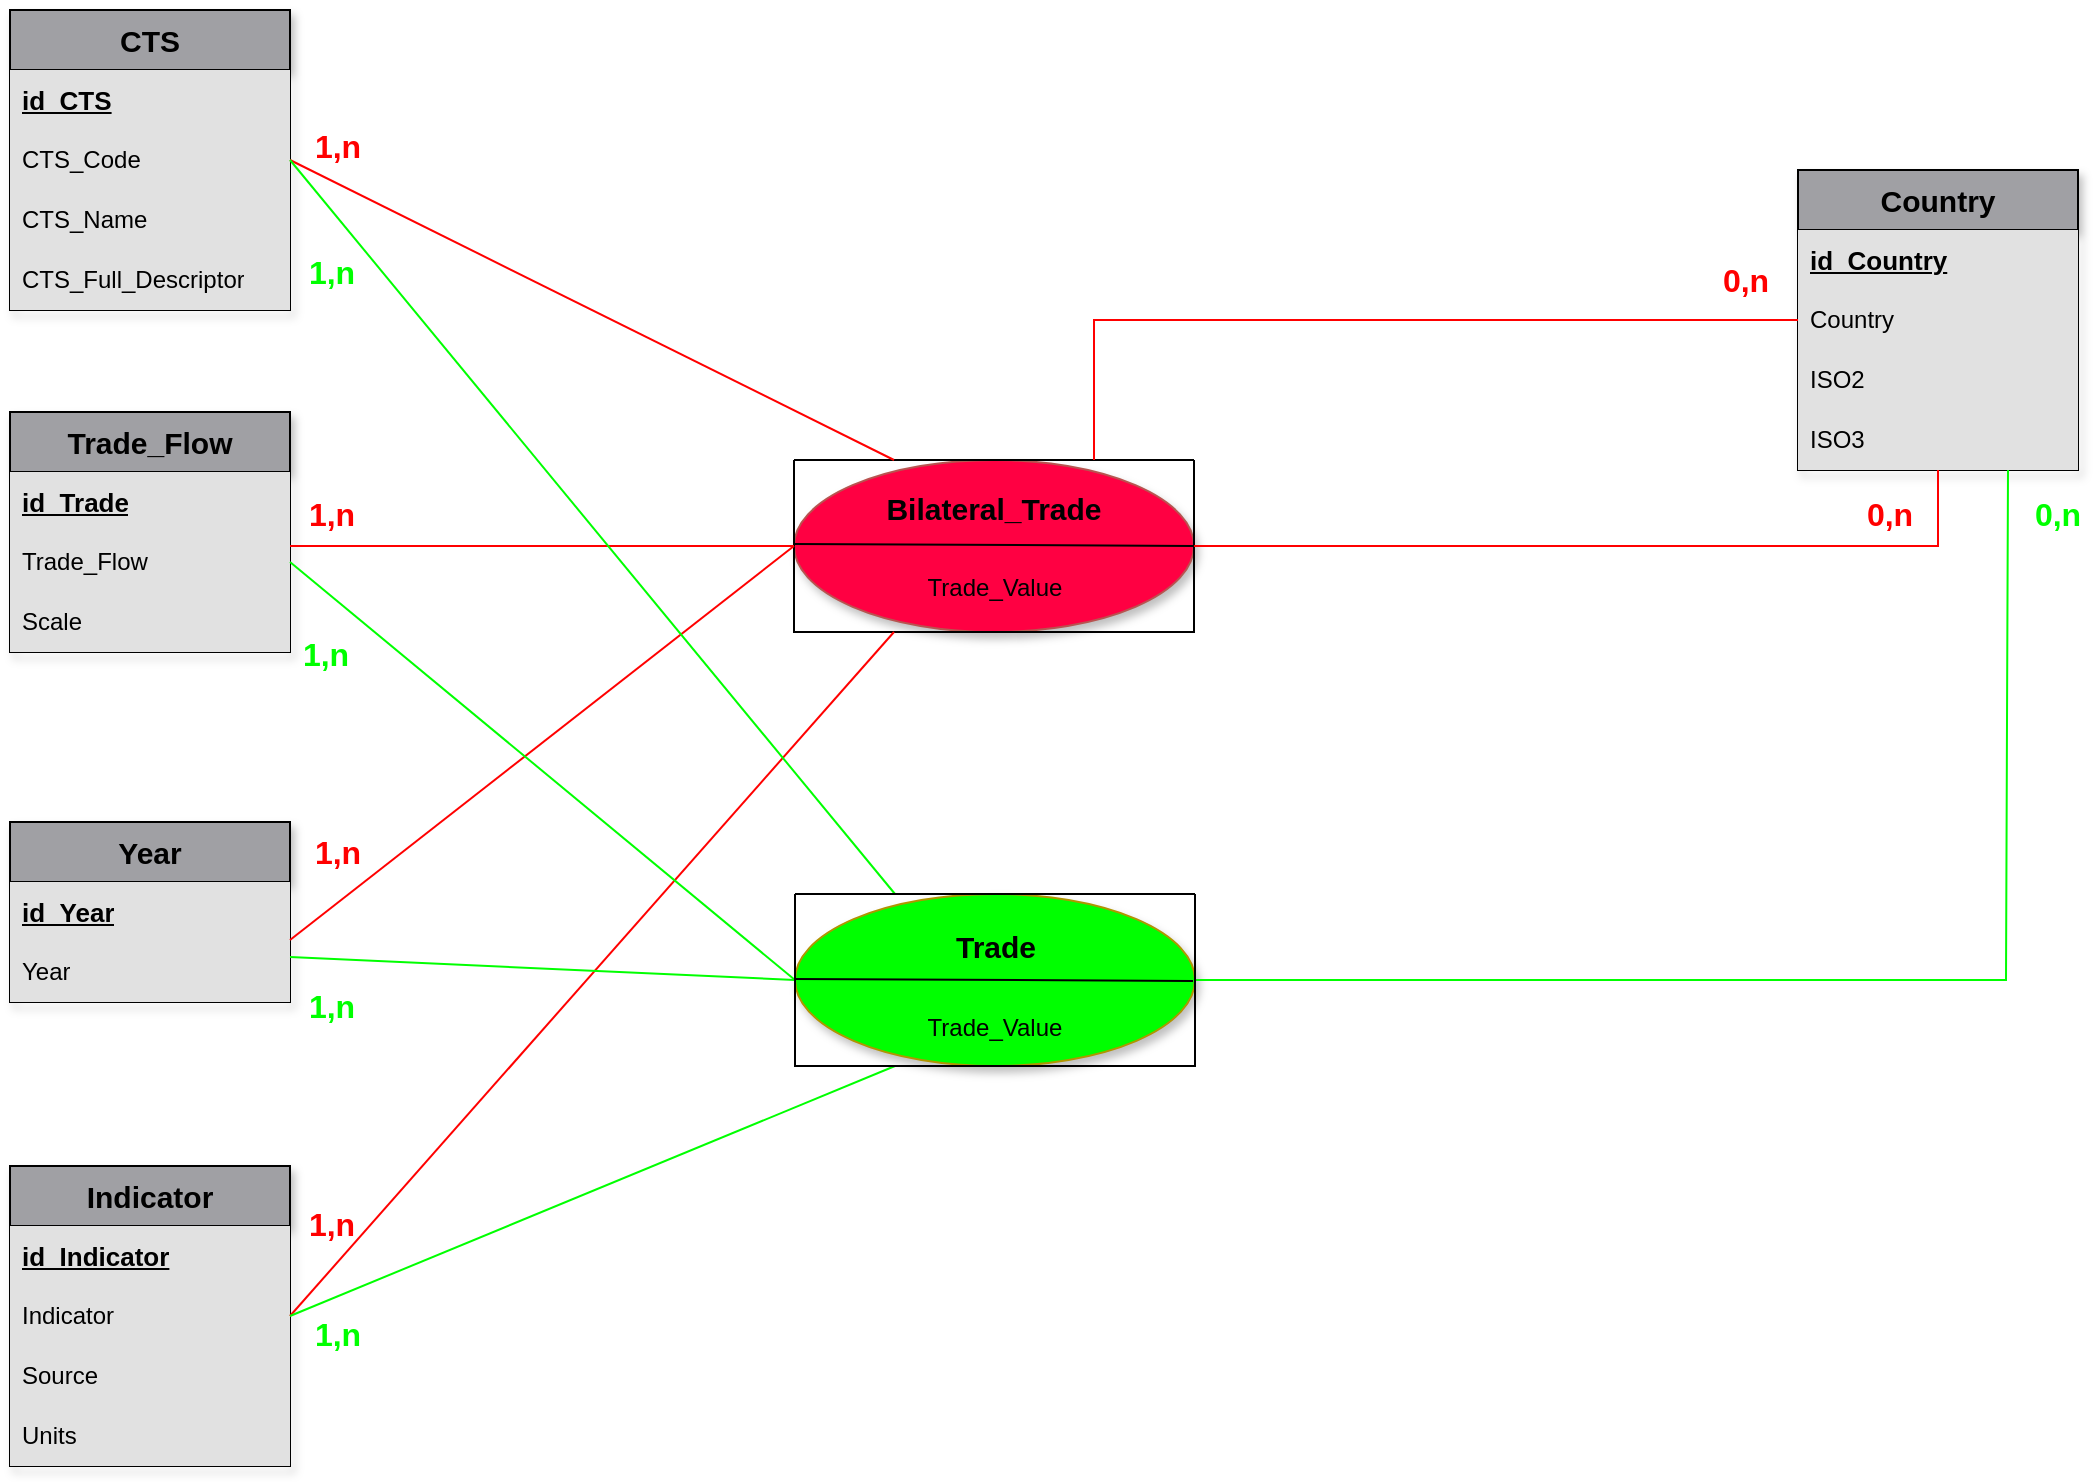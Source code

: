 <mxfile version="27.0.5">
  <diagram name="Page-1" id="a-0GFclCp6H3AJ5fKgZJ">
    <mxGraphModel dx="1158" dy="802" grid="0" gridSize="10" guides="1" tooltips="1" connect="1" arrows="1" fold="1" page="1" pageScale="1" pageWidth="1169" pageHeight="827" math="0" shadow="0">
      <root>
        <mxCell id="0" />
        <mxCell id="1" parent="0" />
        <mxCell id="DziEMJ2fXzBLOX93jEA4-1" value="" style="ellipse;whiteSpace=wrap;html=1;shadow=1;fillColor=#FF0042;strokeColor=#b85450;" parent="1" vertex="1">
          <mxGeometry x="467" y="258" width="200" height="86" as="geometry" />
        </mxCell>
        <mxCell id="DziEMJ2fXzBLOX93jEA4-2" value="" style="endArrow=none;html=1;rounded=0;entryX=1;entryY=0.5;entryDx=0;entryDy=0;" parent="1" target="DziEMJ2fXzBLOX93jEA4-1" edge="1">
          <mxGeometry width="50" height="50" relative="1" as="geometry">
            <mxPoint x="467" y="300" as="sourcePoint" />
            <mxPoint x="517" y="250" as="targetPoint" />
          </mxGeometry>
        </mxCell>
        <mxCell id="DziEMJ2fXzBLOX93jEA4-3" value="&lt;font&gt;Trade_Value&lt;/font&gt;" style="text;html=1;align=center;verticalAlign=middle;whiteSpace=wrap;rounded=0;" parent="1" vertex="1">
          <mxGeometry x="531.5" y="307" width="71" height="30" as="geometry" />
        </mxCell>
        <mxCell id="DziEMJ2fXzBLOX93jEA4-6" value="" style="swimlane;startSize=0;" parent="1" vertex="1">
          <mxGeometry x="467" y="258" width="200" height="86" as="geometry" />
        </mxCell>
        <mxCell id="DziEMJ2fXzBLOX93jEA4-33" value="&lt;h1&gt;&lt;font style=&quot;font-size: 15px;&quot;&gt;Bilateral_Trade&lt;/font&gt;&lt;/h1&gt;" style="text;html=1;align=center;verticalAlign=middle;whiteSpace=wrap;rounded=0;" parent="DziEMJ2fXzBLOX93jEA4-6" vertex="1">
          <mxGeometry x="46" y="7" width="108" height="30" as="geometry" />
        </mxCell>
        <mxCell id="DziEMJ2fXzBLOX93jEA4-8" value="&lt;font style=&quot;font-size: 15px;&quot;&gt;&lt;b&gt;Country&lt;/b&gt;&lt;/font&gt;" style="swimlane;fontStyle=0;childLayout=stackLayout;horizontal=1;startSize=30;horizontalStack=0;resizeParent=1;resizeParentMax=0;resizeLast=0;collapsible=1;marginBottom=0;whiteSpace=wrap;html=1;shadow=1;fillColor=#A0A0A4;strokeColor=#000000;" parent="1" vertex="1">
          <mxGeometry x="969" y="113" width="140" height="150" as="geometry">
            <mxRectangle x="967" y="39" width="93" height="30" as="alternateBounds" />
          </mxGeometry>
        </mxCell>
        <mxCell id="DziEMJ2fXzBLOX93jEA4-9" value="&lt;u&gt;&lt;b&gt;&lt;font style=&quot;font-size: 13px;&quot;&gt;id_Country&lt;/font&gt;&lt;/b&gt;&lt;/u&gt;" style="text;strokeColor=none;fillColor=light-dark(#E1E1E1,#E1E1E1);align=left;verticalAlign=middle;spacingLeft=4;spacingRight=4;overflow=hidden;points=[[0,0.5],[1,0.5]];portConstraint=eastwest;rotatable=0;whiteSpace=wrap;html=1;fontColor=light-dark(#000000, #121212);" parent="DziEMJ2fXzBLOX93jEA4-8" vertex="1">
          <mxGeometry y="30" width="140" height="30" as="geometry" />
        </mxCell>
        <mxCell id="DziEMJ2fXzBLOX93jEA4-10" value="Country" style="text;strokeColor=none;fillColor=light-dark(#E1E1E1,#E1E1E1);align=left;verticalAlign=middle;spacingLeft=4;spacingRight=4;overflow=hidden;points=[[0,0.5],[1,0.5]];portConstraint=eastwest;rotatable=0;whiteSpace=wrap;html=1;fontColor=light-dark(#000000, #121212);" parent="DziEMJ2fXzBLOX93jEA4-8" vertex="1">
          <mxGeometry y="60" width="140" height="30" as="geometry" />
        </mxCell>
        <mxCell id="DziEMJ2fXzBLOX93jEA4-11" value="ISO2" style="text;strokeColor=none;fillColor=light-dark(#E1E1E1,#E1E1E1);align=left;verticalAlign=middle;spacingLeft=4;spacingRight=4;overflow=hidden;points=[[0,0.5],[1,0.5]];portConstraint=eastwest;rotatable=0;whiteSpace=wrap;html=1;fontColor=light-dark(#000000, #121212);" parent="DziEMJ2fXzBLOX93jEA4-8" vertex="1">
          <mxGeometry y="90" width="140" height="30" as="geometry" />
        </mxCell>
        <mxCell id="DziEMJ2fXzBLOX93jEA4-12" value="ISO3" style="text;strokeColor=none;fillColor=light-dark(#E1E1E1,#E1E1E1);align=left;verticalAlign=middle;spacingLeft=4;spacingRight=4;overflow=hidden;points=[[0,0.5],[1,0.5]];portConstraint=eastwest;rotatable=0;whiteSpace=wrap;html=1;fontColor=light-dark(#000000, #121212);" parent="DziEMJ2fXzBLOX93jEA4-8" vertex="1">
          <mxGeometry y="120" width="140" height="30" as="geometry" />
        </mxCell>
        <mxCell id="DziEMJ2fXzBLOX93jEA4-14" value="&lt;b&gt;&lt;font style=&quot;font-size: 15px;&quot;&gt;CTS&lt;/font&gt;&lt;/b&gt;" style="swimlane;fontStyle=0;childLayout=stackLayout;horizontal=1;startSize=30;horizontalStack=0;resizeParent=1;resizeParentMax=0;resizeLast=0;collapsible=1;marginBottom=0;whiteSpace=wrap;html=1;shadow=1;fillColor=#A0A0A4;strokeColor=#000000;" parent="1" vertex="1">
          <mxGeometry x="75" y="33" width="140" height="150" as="geometry" />
        </mxCell>
        <mxCell id="DziEMJ2fXzBLOX93jEA4-15" value="&lt;u&gt;&lt;b&gt;&lt;font style=&quot;font-size: 13px;&quot;&gt;id_CTS&lt;/font&gt;&lt;/b&gt;&lt;/u&gt;" style="text;strokeColor=none;fillColor=light-dark(#E1E1E1,#E1E1E1);align=left;verticalAlign=middle;spacingLeft=4;spacingRight=4;overflow=hidden;points=[[0,0.5],[1,0.5]];portConstraint=eastwest;rotatable=0;whiteSpace=wrap;html=1;fontColor=light-dark(#000000, #121212);" parent="DziEMJ2fXzBLOX93jEA4-14" vertex="1">
          <mxGeometry y="30" width="140" height="30" as="geometry" />
        </mxCell>
        <mxCell id="DziEMJ2fXzBLOX93jEA4-16" value="CTS_Code" style="text;strokeColor=none;fillColor=light-dark(#E1E1E1,#E1E1E1);align=left;verticalAlign=middle;spacingLeft=4;spacingRight=4;overflow=hidden;points=[[0,0.5],[1,0.5]];portConstraint=eastwest;rotatable=0;whiteSpace=wrap;html=1;fontColor=light-dark(#000000, #121212);" parent="DziEMJ2fXzBLOX93jEA4-14" vertex="1">
          <mxGeometry y="60" width="140" height="30" as="geometry" />
        </mxCell>
        <mxCell id="DziEMJ2fXzBLOX93jEA4-17" value="CTS_Name" style="text;strokeColor=none;fillColor=light-dark(#E1E1E1,#E1E1E1);align=left;verticalAlign=middle;spacingLeft=4;spacingRight=4;overflow=hidden;points=[[0,0.5],[1,0.5]];portConstraint=eastwest;rotatable=0;whiteSpace=wrap;html=1;fontColor=light-dark(#000000, #121212);" parent="DziEMJ2fXzBLOX93jEA4-14" vertex="1">
          <mxGeometry y="90" width="140" height="30" as="geometry" />
        </mxCell>
        <mxCell id="DziEMJ2fXzBLOX93jEA4-18" value="CTS_Full_Descriptor" style="text;strokeColor=none;fillColor=light-dark(#E1E1E1,#E1E1E1);align=left;verticalAlign=middle;spacingLeft=4;spacingRight=4;overflow=hidden;points=[[0,0.5],[1,0.5]];portConstraint=eastwest;rotatable=0;whiteSpace=wrap;html=1;fontColor=light-dark(#000000, #121212);" parent="DziEMJ2fXzBLOX93jEA4-14" vertex="1">
          <mxGeometry y="120" width="140" height="30" as="geometry" />
        </mxCell>
        <mxCell id="DziEMJ2fXzBLOX93jEA4-19" value="&lt;font style=&quot;font-size: 15px;&quot;&gt;&lt;b&gt;Indicator&lt;/b&gt;&lt;/font&gt;" style="swimlane;fontStyle=0;childLayout=stackLayout;horizontal=1;startSize=30;horizontalStack=0;resizeParent=1;resizeParentMax=0;resizeLast=0;collapsible=1;marginBottom=0;whiteSpace=wrap;html=1;shadow=1;fillColor=#A0A0A4;strokeColor=#000000;" parent="1" vertex="1">
          <mxGeometry x="75" y="611" width="140" height="150" as="geometry" />
        </mxCell>
        <mxCell id="DziEMJ2fXzBLOX93jEA4-20" value="&lt;font style=&quot;font-size: 13px;&quot;&gt;&lt;b style=&quot;&quot;&gt;&lt;u&gt;id_Indicator&lt;/u&gt;&lt;/b&gt;&lt;/font&gt;" style="text;strokeColor=none;fillColor=light-dark(#E1E1E1,#E1E1E1);align=left;verticalAlign=middle;spacingLeft=4;spacingRight=4;overflow=hidden;points=[[0,0.5],[1,0.5]];portConstraint=eastwest;rotatable=0;whiteSpace=wrap;html=1;fontColor=light-dark(#000000, #121212);" parent="DziEMJ2fXzBLOX93jEA4-19" vertex="1">
          <mxGeometry y="30" width="140" height="30" as="geometry" />
        </mxCell>
        <mxCell id="DziEMJ2fXzBLOX93jEA4-21" value="Indicator" style="text;strokeColor=none;fillColor=light-dark(#E1E1E1,#E1E1E1);align=left;verticalAlign=middle;spacingLeft=4;spacingRight=4;overflow=hidden;points=[[0,0.5],[1,0.5]];portConstraint=eastwest;rotatable=0;whiteSpace=wrap;html=1;fontColor=light-dark(#000000, #121212);" parent="DziEMJ2fXzBLOX93jEA4-19" vertex="1">
          <mxGeometry y="60" width="140" height="30" as="geometry" />
        </mxCell>
        <mxCell id="DziEMJ2fXzBLOX93jEA4-22" value="Source" style="text;strokeColor=none;fillColor=light-dark(#E1E1E1,#E1E1E1);align=left;verticalAlign=middle;spacingLeft=4;spacingRight=4;overflow=hidden;points=[[0,0.5],[1,0.5]];portConstraint=eastwest;rotatable=0;whiteSpace=wrap;html=1;fontColor=light-dark(#000000, #121212);" parent="DziEMJ2fXzBLOX93jEA4-19" vertex="1">
          <mxGeometry y="90" width="140" height="30" as="geometry" />
        </mxCell>
        <mxCell id="DziEMJ2fXzBLOX93jEA4-23" value="Units" style="text;strokeColor=none;fillColor=light-dark(#E1E1E1,#E1E1E1);align=left;verticalAlign=middle;spacingLeft=4;spacingRight=4;overflow=hidden;points=[[0,0.5],[1,0.5]];portConstraint=eastwest;rotatable=0;whiteSpace=wrap;html=1;fontColor=light-dark(#000000, #121212);" parent="DziEMJ2fXzBLOX93jEA4-19" vertex="1">
          <mxGeometry y="120" width="140" height="30" as="geometry" />
        </mxCell>
        <mxCell id="DziEMJ2fXzBLOX93jEA4-25" value="&lt;font style=&quot;font-size: 15px;&quot;&gt;&lt;b&gt;Trade_Flow&lt;/b&gt;&lt;/font&gt;" style="swimlane;fontStyle=0;childLayout=stackLayout;horizontal=1;startSize=30;horizontalStack=0;resizeParent=1;resizeParentMax=0;resizeLast=0;collapsible=1;marginBottom=0;whiteSpace=wrap;html=1;shadow=1;fillColor=#A0A0A4;strokeColor=#000000;" parent="1" vertex="1">
          <mxGeometry x="75" y="234" width="140" height="120" as="geometry" />
        </mxCell>
        <mxCell id="DziEMJ2fXzBLOX93jEA4-26" value="&lt;font style=&quot;font-size: 13px;&quot;&gt;&lt;b&gt;&lt;u&gt;id_Trade&lt;/u&gt;&lt;/b&gt;&lt;/font&gt;" style="text;strokeColor=none;fillColor=light-dark(#E1E1E1,#E1E1E1);align=left;verticalAlign=middle;spacingLeft=4;spacingRight=4;overflow=hidden;points=[[0,0.5],[1,0.5]];portConstraint=eastwest;rotatable=0;whiteSpace=wrap;html=1;fontColor=light-dark(#000000, #121212);" parent="DziEMJ2fXzBLOX93jEA4-25" vertex="1">
          <mxGeometry y="30" width="140" height="30" as="geometry" />
        </mxCell>
        <mxCell id="DziEMJ2fXzBLOX93jEA4-27" value="Trade_Flow" style="text;strokeColor=none;fillColor=light-dark(#E1E1E1,#E1E1E1);align=left;verticalAlign=middle;spacingLeft=4;spacingRight=4;overflow=hidden;points=[[0,0.5],[1,0.5]];portConstraint=eastwest;rotatable=0;whiteSpace=wrap;html=1;fontColor=light-dark(#000000, #121212);" parent="DziEMJ2fXzBLOX93jEA4-25" vertex="1">
          <mxGeometry y="60" width="140" height="30" as="geometry" />
        </mxCell>
        <mxCell id="DziEMJ2fXzBLOX93jEA4-28" value="Scale" style="text;strokeColor=none;fillColor=light-dark(#E1E1E1,#E1E1E1);align=left;verticalAlign=middle;spacingLeft=4;spacingRight=4;overflow=hidden;points=[[0,0.5],[1,0.5]];portConstraint=eastwest;rotatable=0;whiteSpace=wrap;html=1;fontColor=light-dark(#000000, #121212);" parent="DziEMJ2fXzBLOX93jEA4-25" vertex="1">
          <mxGeometry y="90" width="140" height="30" as="geometry" />
        </mxCell>
        <mxCell id="DziEMJ2fXzBLOX93jEA4-29" value="&lt;b&gt;&lt;font style=&quot;font-size: 15px;&quot;&gt;Year&lt;/font&gt;&lt;/b&gt;" style="swimlane;fontStyle=0;childLayout=stackLayout;horizontal=1;startSize=30;horizontalStack=0;resizeParent=1;resizeParentMax=0;resizeLast=0;collapsible=1;marginBottom=0;whiteSpace=wrap;html=1;shadow=1;fillColor=#A0A0A4;strokeColor=#000000;" parent="1" vertex="1">
          <mxGeometry x="75" y="439" width="140" height="90" as="geometry" />
        </mxCell>
        <mxCell id="DziEMJ2fXzBLOX93jEA4-30" value="&lt;font style=&quot;font-size: 13px;&quot;&gt;&lt;b&gt;&lt;u&gt;id_Year&lt;/u&gt;&lt;/b&gt;&lt;/font&gt;" style="text;strokeColor=none;fillColor=light-dark(#E1E1E1,#E1E1E1);align=left;verticalAlign=middle;spacingLeft=4;spacingRight=4;overflow=hidden;points=[[0,0.5],[1,0.5]];portConstraint=eastwest;rotatable=0;whiteSpace=wrap;html=1;fontColor=light-dark(#000000, #121212);" parent="DziEMJ2fXzBLOX93jEA4-29" vertex="1">
          <mxGeometry y="30" width="140" height="30" as="geometry" />
        </mxCell>
        <mxCell id="DziEMJ2fXzBLOX93jEA4-31" value="Year" style="text;strokeColor=none;fillColor=light-dark(#E1E1E1,#E1E1E1);align=left;verticalAlign=middle;spacingLeft=4;spacingRight=4;overflow=hidden;points=[[0,0.5],[1,0.5]];portConstraint=eastwest;rotatable=0;whiteSpace=wrap;html=1;fontColor=light-dark(#000000, #121212);" parent="DziEMJ2fXzBLOX93jEA4-29" vertex="1">
          <mxGeometry y="60" width="140" height="30" as="geometry" />
        </mxCell>
        <mxCell id="DziEMJ2fXzBLOX93jEA4-37" value="" style="endArrow=none;html=1;rounded=0;entryX=0;entryY=0.5;entryDx=0;entryDy=0;fillColor=#e51400;strokeColor=#FF0000;" parent="1" target="DziEMJ2fXzBLOX93jEA4-6" edge="1">
          <mxGeometry width="50" height="50" relative="1" as="geometry">
            <mxPoint x="215" y="301" as="sourcePoint" />
            <mxPoint x="265" y="251" as="targetPoint" />
          </mxGeometry>
        </mxCell>
        <mxCell id="DziEMJ2fXzBLOX93jEA4-38" value="" style="endArrow=none;html=1;rounded=0;entryX=0;entryY=0.5;entryDx=0;entryDy=0;fillColor=#e51400;strokeColor=#FF0000;" parent="1" target="DziEMJ2fXzBLOX93jEA4-6" edge="1">
          <mxGeometry width="50" height="50" relative="1" as="geometry">
            <mxPoint x="215" y="498" as="sourcePoint" />
            <mxPoint x="265" y="448" as="targetPoint" />
          </mxGeometry>
        </mxCell>
        <mxCell id="DziEMJ2fXzBLOX93jEA4-39" value="" style="endArrow=none;html=1;rounded=0;curved=1;exitX=0.25;exitY=0;exitDx=0;exitDy=0;entryX=1;entryY=0.5;entryDx=0;entryDy=0;fillColor=#e51400;strokeColor=#FF0000;" parent="1" source="DziEMJ2fXzBLOX93jEA4-6" target="DziEMJ2fXzBLOX93jEA4-14" edge="1">
          <mxGeometry width="50" height="50" relative="1" as="geometry">
            <mxPoint x="535" y="249" as="sourcePoint" />
            <mxPoint x="585" y="199" as="targetPoint" />
          </mxGeometry>
        </mxCell>
        <mxCell id="DziEMJ2fXzBLOX93jEA4-43" value="" style="endArrow=none;html=1;rounded=0;curved=1;exitX=1;exitY=0.5;exitDx=0;exitDy=0;entryX=0.25;entryY=1;entryDx=0;entryDy=0;fillColor=#e51400;strokeColor=#FF0000;" parent="1" source="DziEMJ2fXzBLOX93jEA4-19" target="DziEMJ2fXzBLOX93jEA4-6" edge="1">
          <mxGeometry width="50" height="50" relative="1" as="geometry">
            <mxPoint x="535" y="505" as="sourcePoint" />
            <mxPoint x="617" y="485" as="targetPoint" />
          </mxGeometry>
        </mxCell>
        <mxCell id="DziEMJ2fXzBLOX93jEA4-46" value="&lt;font style=&quot;font-size: 16px;&quot;&gt;&lt;b&gt;1,n&lt;/b&gt;&lt;/font&gt;" style="text;html=1;align=center;verticalAlign=middle;whiteSpace=wrap;rounded=0;fontColor=#FF0000;" parent="1" vertex="1">
          <mxGeometry x="222" y="86" width="34" height="30" as="geometry" />
        </mxCell>
        <mxCell id="DziEMJ2fXzBLOX93jEA4-47" value="&lt;font style=&quot;font-size: 16px;&quot;&gt;&lt;b&gt;1,n&lt;/b&gt;&lt;/font&gt;" style="text;html=1;align=center;verticalAlign=middle;whiteSpace=wrap;rounded=0;fontColor=#FF0000;" parent="1" vertex="1">
          <mxGeometry x="219" y="270" width="34" height="30" as="geometry" />
        </mxCell>
        <mxCell id="DziEMJ2fXzBLOX93jEA4-49" value="&lt;font style=&quot;font-size: 16px;&quot;&gt;&lt;b&gt;1,n&lt;/b&gt;&lt;/font&gt;" style="text;html=1;align=center;verticalAlign=middle;whiteSpace=wrap;rounded=0;fontColor=#FF0000;" parent="1" vertex="1">
          <mxGeometry x="222" y="439" width="34" height="30" as="geometry" />
        </mxCell>
        <mxCell id="DziEMJ2fXzBLOX93jEA4-52" value="&lt;font style=&quot;font-size: 16px;&quot;&gt;&lt;b&gt;1,n&lt;/b&gt;&lt;/font&gt;" style="text;html=1;align=center;verticalAlign=middle;whiteSpace=wrap;rounded=0;fontColor=#FF0000;" parent="1" vertex="1">
          <mxGeometry x="219" y="625" width="34" height="30" as="geometry" />
        </mxCell>
        <mxCell id="DziEMJ2fXzBLOX93jEA4-54" value="&lt;font style=&quot;font-size: 16px;&quot;&gt;&lt;b&gt;0,n&lt;/b&gt;&lt;/font&gt;" style="text;html=1;align=center;verticalAlign=middle;whiteSpace=wrap;rounded=0;fontColor=#FF0000;" parent="1" vertex="1">
          <mxGeometry x="998" y="270" width="34" height="30" as="geometry" />
        </mxCell>
        <mxCell id="DziEMJ2fXzBLOX93jEA4-57" value="&lt;font style=&quot;font-size: 16px;&quot;&gt;&lt;b&gt;0,n&lt;/b&gt;&lt;/font&gt;" style="text;html=1;align=center;verticalAlign=middle;whiteSpace=wrap;rounded=0;fontColor=#FF0000;" parent="1" vertex="1">
          <mxGeometry x="926" y="153" width="34" height="30" as="geometry" />
        </mxCell>
        <mxCell id="DziEMJ2fXzBLOX93jEA4-58" value="" style="endArrow=none;html=1;rounded=0;elbow=vertical;entryX=0;entryY=0.5;entryDx=0;entryDy=0;exitX=0.75;exitY=0;exitDx=0;exitDy=0;fillColor=#e51400;strokeColor=#FF0000;" parent="1" source="DziEMJ2fXzBLOX93jEA4-6" target="DziEMJ2fXzBLOX93jEA4-10" edge="1">
          <mxGeometry width="50" height="50" relative="1" as="geometry">
            <mxPoint x="662" y="206" as="sourcePoint" />
            <mxPoint x="735" y="358" as="targetPoint" />
            <Array as="points">
              <mxPoint x="617" y="188" />
            </Array>
          </mxGeometry>
        </mxCell>
        <mxCell id="DziEMJ2fXzBLOX93jEA4-59" value="" style="endArrow=none;html=1;rounded=0;elbow=vertical;entryX=0.5;entryY=1;entryDx=0;entryDy=0;exitX=1;exitY=0.5;exitDx=0;exitDy=0;fillColor=#e51400;strokeColor=#FF0000;" parent="1" source="DziEMJ2fXzBLOX93jEA4-6" target="DziEMJ2fXzBLOX93jEA4-8" edge="1">
          <mxGeometry width="50" height="50" relative="1" as="geometry">
            <mxPoint x="685" y="413" as="sourcePoint" />
            <mxPoint x="988" y="413" as="targetPoint" />
            <Array as="points">
              <mxPoint x="1039" y="301" />
            </Array>
          </mxGeometry>
        </mxCell>
        <mxCell id="blyvKuEIATfr2L7U5BEh-2" value="" style="ellipse;whiteSpace=wrap;html=1;shadow=1;fillColor=#00FF00;strokeColor=#B09500;fontColor=#000000;" parent="1" vertex="1">
          <mxGeometry x="467.5" y="475" width="200" height="86" as="geometry" />
        </mxCell>
        <mxCell id="blyvKuEIATfr2L7U5BEh-3" value="&lt;span style=&quot;font-size: 15px;&quot;&gt;&lt;b&gt;Trade&lt;/b&gt;&lt;/span&gt;" style="text;html=1;align=center;verticalAlign=middle;whiteSpace=wrap;rounded=0;" parent="1" vertex="1">
          <mxGeometry x="513.5" y="486" width="108" height="30" as="geometry" />
        </mxCell>
        <mxCell id="blyvKuEIATfr2L7U5BEh-4" value="" style="endArrow=none;html=1;rounded=0;entryX=1;entryY=0.5;entryDx=0;entryDy=0;" parent="1" edge="1">
          <mxGeometry width="50" height="50" relative="1" as="geometry">
            <mxPoint x="466.5" y="517.47" as="sourcePoint" />
            <mxPoint x="666.5" y="518.47" as="targetPoint" />
          </mxGeometry>
        </mxCell>
        <mxCell id="blyvKuEIATfr2L7U5BEh-5" value="&lt;font&gt;Trade_Value&lt;/font&gt;" style="text;html=1;align=center;verticalAlign=middle;whiteSpace=wrap;rounded=0;" parent="1" vertex="1">
          <mxGeometry x="531.5" y="527" width="71" height="30" as="geometry" />
        </mxCell>
        <mxCell id="blyvKuEIATfr2L7U5BEh-7" value="" style="endArrow=none;html=1;rounded=0;exitX=1;exitY=0.5;exitDx=0;exitDy=0;entryX=0.25;entryY=0;entryDx=0;entryDy=0;fillColor=#e3c800;strokeColor=#00FF00;fontColor=#00FF00;" parent="1" source="DziEMJ2fXzBLOX93jEA4-16" target="lczaUUoL5BLcjO4p2BdJ-1" edge="1">
          <mxGeometry width="50" height="50" relative="1" as="geometry">
            <mxPoint x="551" y="382" as="sourcePoint" />
            <mxPoint x="601" y="332" as="targetPoint" />
          </mxGeometry>
        </mxCell>
        <mxCell id="blyvKuEIATfr2L7U5BEh-8" value="" style="endArrow=none;html=1;rounded=0;exitX=1;exitY=0.5;exitDx=0;exitDy=0;fillColor=#e3c800;strokeColor=#00FF00;fontColor=#00FF00;entryX=0;entryY=0.5;entryDx=0;entryDy=0;" parent="1" source="DziEMJ2fXzBLOX93jEA4-27" target="lczaUUoL5BLcjO4p2BdJ-1" edge="1">
          <mxGeometry width="50" height="50" relative="1" as="geometry">
            <mxPoint x="551" y="382" as="sourcePoint" />
            <mxPoint x="455" y="527" as="targetPoint" />
          </mxGeometry>
        </mxCell>
        <mxCell id="blyvKuEIATfr2L7U5BEh-10" value="" style="endArrow=none;html=1;rounded=0;entryX=0;entryY=0.5;entryDx=0;entryDy=0;exitX=1;exitY=0.75;exitDx=0;exitDy=0;fillColor=#e3c800;strokeColor=#00FF00;fontColor=#00FF00;" parent="1" source="DziEMJ2fXzBLOX93jEA4-29" target="lczaUUoL5BLcjO4p2BdJ-1" edge="1">
          <mxGeometry width="50" height="50" relative="1" as="geometry">
            <mxPoint x="271" y="512" as="sourcePoint" />
            <mxPoint x="321" y="462" as="targetPoint" />
          </mxGeometry>
        </mxCell>
        <mxCell id="blyvKuEIATfr2L7U5BEh-11" value="" style="endArrow=none;html=1;rounded=0;entryX=0.25;entryY=1;entryDx=0;entryDy=0;exitX=1;exitY=0.5;exitDx=0;exitDy=0;strokeColor=#00FF00;fontColor=#00FF00;" parent="1" source="DziEMJ2fXzBLOX93jEA4-19" target="lczaUUoL5BLcjO4p2BdJ-1" edge="1">
          <mxGeometry width="50" height="50" relative="1" as="geometry">
            <mxPoint x="286" y="667" as="sourcePoint" />
            <mxPoint x="336" y="617" as="targetPoint" />
          </mxGeometry>
        </mxCell>
        <mxCell id="blyvKuEIATfr2L7U5BEh-13" value="" style="endArrow=none;html=1;rounded=0;entryX=0.75;entryY=1;entryDx=0;entryDy=0;strokeColor=#00FF00;fontColor=#00FF00;exitX=1;exitY=0.5;exitDx=0;exitDy=0;" parent="1" source="blyvKuEIATfr2L7U5BEh-2" target="DziEMJ2fXzBLOX93jEA4-8" edge="1">
          <mxGeometry width="50" height="50" relative="1" as="geometry">
            <mxPoint x="689" y="508" as="sourcePoint" />
            <mxPoint x="1091" y="299" as="targetPoint" />
            <Array as="points">
              <mxPoint x="1073" y="518" />
            </Array>
          </mxGeometry>
        </mxCell>
        <mxCell id="blyvKuEIATfr2L7U5BEh-15" value="&lt;font style=&quot;font-size: 16px;&quot;&gt;&lt;b&gt;1,n&lt;/b&gt;&lt;/font&gt;" style="text;html=1;align=center;verticalAlign=middle;whiteSpace=wrap;rounded=0;fontColor=#00FF00;" parent="1" vertex="1">
          <mxGeometry x="219" y="149" width="34" height="30" as="geometry" />
        </mxCell>
        <mxCell id="blyvKuEIATfr2L7U5BEh-16" value="&lt;font style=&quot;font-size: 16px;&quot;&gt;&lt;b&gt;1,n&lt;/b&gt;&lt;/font&gt;" style="text;html=1;align=center;verticalAlign=middle;whiteSpace=wrap;rounded=0;fontColor=#00FF00;" parent="1" vertex="1">
          <mxGeometry x="216" y="340" width="34" height="30" as="geometry" />
        </mxCell>
        <mxCell id="blyvKuEIATfr2L7U5BEh-17" value="&lt;font style=&quot;font-size: 16px;&quot;&gt;&lt;b&gt;1,n&lt;/b&gt;&lt;/font&gt;" style="text;html=1;align=center;verticalAlign=middle;whiteSpace=wrap;rounded=0;fontColor=#00FF00;" parent="1" vertex="1">
          <mxGeometry x="219" y="516" width="34" height="30" as="geometry" />
        </mxCell>
        <mxCell id="blyvKuEIATfr2L7U5BEh-18" value="&lt;font style=&quot;font-size: 16px;&quot;&gt;&lt;b&gt;1,n&lt;/b&gt;&lt;/font&gt;" style="text;html=1;align=center;verticalAlign=middle;whiteSpace=wrap;rounded=0;fontColor=#00FF00;" parent="1" vertex="1">
          <mxGeometry x="222" y="680" width="34" height="30" as="geometry" />
        </mxCell>
        <mxCell id="blyvKuEIATfr2L7U5BEh-19" value="&lt;font style=&quot;font-size: 16px;&quot;&gt;&lt;b&gt;0,n&lt;/b&gt;&lt;/font&gt;" style="text;html=1;align=center;verticalAlign=middle;whiteSpace=wrap;rounded=0;fontColor=#00FF00;" parent="1" vertex="1">
          <mxGeometry x="1082" y="270" width="34" height="30" as="geometry" />
        </mxCell>
        <mxCell id="lczaUUoL5BLcjO4p2BdJ-1" value="" style="swimlane;startSize=0;" vertex="1" parent="1">
          <mxGeometry x="467.5" y="475" width="200" height="86" as="geometry" />
        </mxCell>
      </root>
    </mxGraphModel>
  </diagram>
</mxfile>
